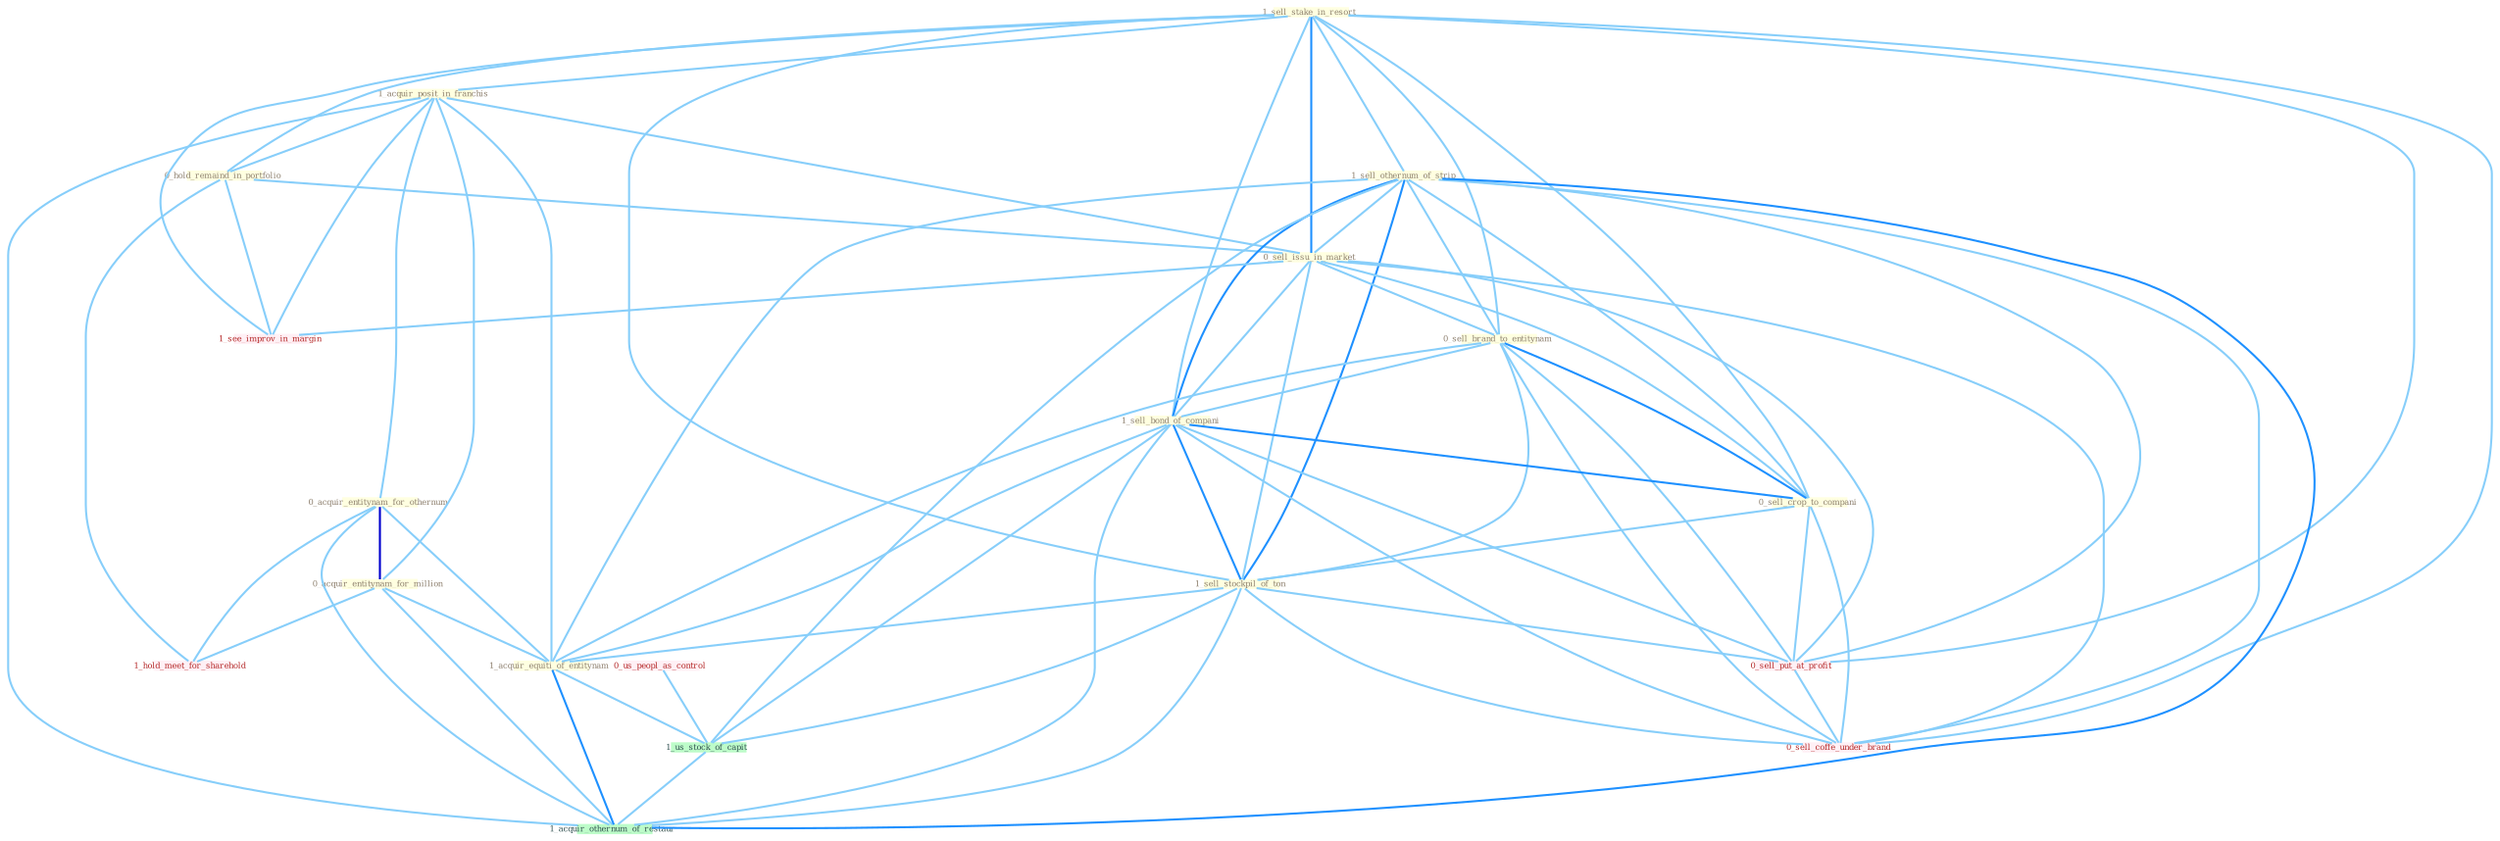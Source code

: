 Graph G{ 
    node
    [shape=polygon,style=filled,width=.5,height=.06,color="#BDFCC9",fixedsize=true,fontsize=4,
    fontcolor="#2f4f4f"];
    {node
    [color="#ffffe0", fontcolor="#8b7d6b"] "1_sell_stake_in_resort " "1_acquir_posit_in_franchis " "0_hold_remaind_in_portfolio " "1_sell_othernum_of_strip " "0_sell_issu_in_market " "0_acquir_entitynam_for_othernum " "0_sell_brand_to_entitynam " "1_sell_bond_of_compani " "0_sell_crop_to_compani " "1_sell_stockpil_of_ton " "0_acquir_entitynam_for_million " "1_acquir_equiti_of_entitynam "}
{node [color="#fff0f5", fontcolor="#b22222"] "0_us_peopl_as_control " "0_sell_put_at_profit " "1_see_improv_in_margin " "0_sell_coffe_under_brand " "1_hold_meet_for_sharehold "}
edge [color="#B0E2FF"];

	"1_sell_stake_in_resort " -- "1_acquir_posit_in_franchis " [w="1", color="#87cefa" ];
	"1_sell_stake_in_resort " -- "0_hold_remaind_in_portfolio " [w="1", color="#87cefa" ];
	"1_sell_stake_in_resort " -- "1_sell_othernum_of_strip " [w="1", color="#87cefa" ];
	"1_sell_stake_in_resort " -- "0_sell_issu_in_market " [w="2", color="#1e90ff" , len=0.8];
	"1_sell_stake_in_resort " -- "0_sell_brand_to_entitynam " [w="1", color="#87cefa" ];
	"1_sell_stake_in_resort " -- "1_sell_bond_of_compani " [w="1", color="#87cefa" ];
	"1_sell_stake_in_resort " -- "0_sell_crop_to_compani " [w="1", color="#87cefa" ];
	"1_sell_stake_in_resort " -- "1_sell_stockpil_of_ton " [w="1", color="#87cefa" ];
	"1_sell_stake_in_resort " -- "0_sell_put_at_profit " [w="1", color="#87cefa" ];
	"1_sell_stake_in_resort " -- "1_see_improv_in_margin " [w="1", color="#87cefa" ];
	"1_sell_stake_in_resort " -- "0_sell_coffe_under_brand " [w="1", color="#87cefa" ];
	"1_acquir_posit_in_franchis " -- "0_hold_remaind_in_portfolio " [w="1", color="#87cefa" ];
	"1_acquir_posit_in_franchis " -- "0_sell_issu_in_market " [w="1", color="#87cefa" ];
	"1_acquir_posit_in_franchis " -- "0_acquir_entitynam_for_othernum " [w="1", color="#87cefa" ];
	"1_acquir_posit_in_franchis " -- "0_acquir_entitynam_for_million " [w="1", color="#87cefa" ];
	"1_acquir_posit_in_franchis " -- "1_acquir_equiti_of_entitynam " [w="1", color="#87cefa" ];
	"1_acquir_posit_in_franchis " -- "1_see_improv_in_margin " [w="1", color="#87cefa" ];
	"1_acquir_posit_in_franchis " -- "1_acquir_othernum_of_restaur " [w="1", color="#87cefa" ];
	"0_hold_remaind_in_portfolio " -- "0_sell_issu_in_market " [w="1", color="#87cefa" ];
	"0_hold_remaind_in_portfolio " -- "1_see_improv_in_margin " [w="1", color="#87cefa" ];
	"0_hold_remaind_in_portfolio " -- "1_hold_meet_for_sharehold " [w="1", color="#87cefa" ];
	"1_sell_othernum_of_strip " -- "0_sell_issu_in_market " [w="1", color="#87cefa" ];
	"1_sell_othernum_of_strip " -- "0_sell_brand_to_entitynam " [w="1", color="#87cefa" ];
	"1_sell_othernum_of_strip " -- "1_sell_bond_of_compani " [w="2", color="#1e90ff" , len=0.8];
	"1_sell_othernum_of_strip " -- "0_sell_crop_to_compani " [w="1", color="#87cefa" ];
	"1_sell_othernum_of_strip " -- "1_sell_stockpil_of_ton " [w="2", color="#1e90ff" , len=0.8];
	"1_sell_othernum_of_strip " -- "1_acquir_equiti_of_entitynam " [w="1", color="#87cefa" ];
	"1_sell_othernum_of_strip " -- "0_sell_put_at_profit " [w="1", color="#87cefa" ];
	"1_sell_othernum_of_strip " -- "1_us_stock_of_capit " [w="1", color="#87cefa" ];
	"1_sell_othernum_of_strip " -- "0_sell_coffe_under_brand " [w="1", color="#87cefa" ];
	"1_sell_othernum_of_strip " -- "1_acquir_othernum_of_restaur " [w="2", color="#1e90ff" , len=0.8];
	"0_sell_issu_in_market " -- "0_sell_brand_to_entitynam " [w="1", color="#87cefa" ];
	"0_sell_issu_in_market " -- "1_sell_bond_of_compani " [w="1", color="#87cefa" ];
	"0_sell_issu_in_market " -- "0_sell_crop_to_compani " [w="1", color="#87cefa" ];
	"0_sell_issu_in_market " -- "1_sell_stockpil_of_ton " [w="1", color="#87cefa" ];
	"0_sell_issu_in_market " -- "0_sell_put_at_profit " [w="1", color="#87cefa" ];
	"0_sell_issu_in_market " -- "1_see_improv_in_margin " [w="1", color="#87cefa" ];
	"0_sell_issu_in_market " -- "0_sell_coffe_under_brand " [w="1", color="#87cefa" ];
	"0_acquir_entitynam_for_othernum " -- "0_acquir_entitynam_for_million " [w="3", color="#0000cd" , len=0.6];
	"0_acquir_entitynam_for_othernum " -- "1_acquir_equiti_of_entitynam " [w="1", color="#87cefa" ];
	"0_acquir_entitynam_for_othernum " -- "1_hold_meet_for_sharehold " [w="1", color="#87cefa" ];
	"0_acquir_entitynam_for_othernum " -- "1_acquir_othernum_of_restaur " [w="1", color="#87cefa" ];
	"0_sell_brand_to_entitynam " -- "1_sell_bond_of_compani " [w="1", color="#87cefa" ];
	"0_sell_brand_to_entitynam " -- "0_sell_crop_to_compani " [w="2", color="#1e90ff" , len=0.8];
	"0_sell_brand_to_entitynam " -- "1_sell_stockpil_of_ton " [w="1", color="#87cefa" ];
	"0_sell_brand_to_entitynam " -- "1_acquir_equiti_of_entitynam " [w="1", color="#87cefa" ];
	"0_sell_brand_to_entitynam " -- "0_sell_put_at_profit " [w="1", color="#87cefa" ];
	"0_sell_brand_to_entitynam " -- "0_sell_coffe_under_brand " [w="1", color="#87cefa" ];
	"1_sell_bond_of_compani " -- "0_sell_crop_to_compani " [w="2", color="#1e90ff" , len=0.8];
	"1_sell_bond_of_compani " -- "1_sell_stockpil_of_ton " [w="2", color="#1e90ff" , len=0.8];
	"1_sell_bond_of_compani " -- "1_acquir_equiti_of_entitynam " [w="1", color="#87cefa" ];
	"1_sell_bond_of_compani " -- "0_sell_put_at_profit " [w="1", color="#87cefa" ];
	"1_sell_bond_of_compani " -- "1_us_stock_of_capit " [w="1", color="#87cefa" ];
	"1_sell_bond_of_compani " -- "0_sell_coffe_under_brand " [w="1", color="#87cefa" ];
	"1_sell_bond_of_compani " -- "1_acquir_othernum_of_restaur " [w="1", color="#87cefa" ];
	"0_sell_crop_to_compani " -- "1_sell_stockpil_of_ton " [w="1", color="#87cefa" ];
	"0_sell_crop_to_compani " -- "0_sell_put_at_profit " [w="1", color="#87cefa" ];
	"0_sell_crop_to_compani " -- "0_sell_coffe_under_brand " [w="1", color="#87cefa" ];
	"1_sell_stockpil_of_ton " -- "1_acquir_equiti_of_entitynam " [w="1", color="#87cefa" ];
	"1_sell_stockpil_of_ton " -- "0_sell_put_at_profit " [w="1", color="#87cefa" ];
	"1_sell_stockpil_of_ton " -- "1_us_stock_of_capit " [w="1", color="#87cefa" ];
	"1_sell_stockpil_of_ton " -- "0_sell_coffe_under_brand " [w="1", color="#87cefa" ];
	"1_sell_stockpil_of_ton " -- "1_acquir_othernum_of_restaur " [w="1", color="#87cefa" ];
	"0_acquir_entitynam_for_million " -- "1_acquir_equiti_of_entitynam " [w="1", color="#87cefa" ];
	"0_acquir_entitynam_for_million " -- "1_hold_meet_for_sharehold " [w="1", color="#87cefa" ];
	"0_acquir_entitynam_for_million " -- "1_acquir_othernum_of_restaur " [w="1", color="#87cefa" ];
	"1_acquir_equiti_of_entitynam " -- "1_us_stock_of_capit " [w="1", color="#87cefa" ];
	"1_acquir_equiti_of_entitynam " -- "1_acquir_othernum_of_restaur " [w="2", color="#1e90ff" , len=0.8];
	"0_us_peopl_as_control " -- "1_us_stock_of_capit " [w="1", color="#87cefa" ];
	"0_sell_put_at_profit " -- "0_sell_coffe_under_brand " [w="1", color="#87cefa" ];
	"1_us_stock_of_capit " -- "1_acquir_othernum_of_restaur " [w="1", color="#87cefa" ];
}